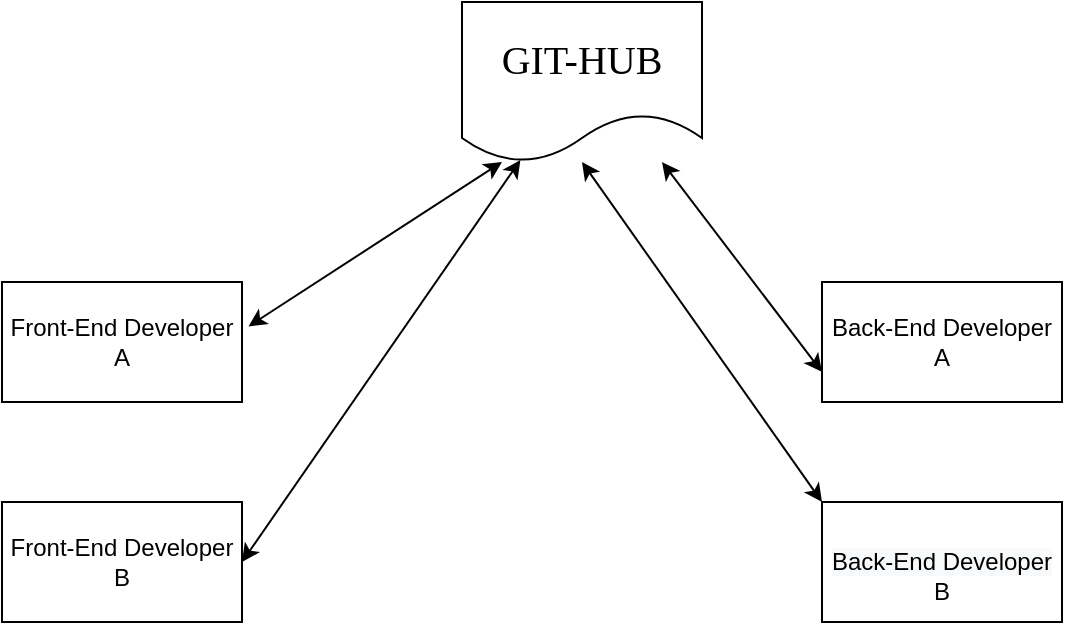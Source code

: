 <mxfile version="20.6.0" type="github"><diagram id="760HuIhLtl2m0aTvmEao" name="Page-1"><mxGraphModel dx="1038" dy="579" grid="1" gridSize="10" guides="1" tooltips="1" connect="1" arrows="1" fold="1" page="1" pageScale="1" pageWidth="827" pageHeight="1169" math="0" shadow="0"><root><mxCell id="0"/><mxCell id="1" parent="0"/><mxCell id="4Xa4DP_FWYMjKSCY34Gr-1" value="Front-End Developer A" style="rounded=0;whiteSpace=wrap;html=1;" vertex="1" parent="1"><mxGeometry x="110" y="180" width="120" height="60" as="geometry"/></mxCell><mxCell id="4Xa4DP_FWYMjKSCY34Gr-3" value="Front-End Developer B" style="rounded=0;whiteSpace=wrap;html=1;" vertex="1" parent="1"><mxGeometry x="110" y="290" width="120" height="60" as="geometry"/></mxCell><mxCell id="4Xa4DP_FWYMjKSCY34Gr-4" value="Back-End Developer&lt;br&gt;A" style="rounded=0;whiteSpace=wrap;html=1;" vertex="1" parent="1"><mxGeometry x="520" y="180" width="120" height="60" as="geometry"/></mxCell><mxCell id="4Xa4DP_FWYMjKSCY34Gr-5" value="&lt;br&gt;&lt;span style=&quot;color: rgb(0, 0, 0); font-family: Helvetica; font-size: 12px; font-style: normal; font-variant-ligatures: normal; font-variant-caps: normal; font-weight: 400; letter-spacing: normal; orphans: 2; text-align: center; text-indent: 0px; text-transform: none; widows: 2; word-spacing: 0px; -webkit-text-stroke-width: 0px; background-color: rgb(248, 249, 250); text-decoration-thickness: initial; text-decoration-style: initial; text-decoration-color: initial; float: none; display: inline !important;&quot;&gt;Back-End Developer&lt;br&gt;&lt;/span&gt;B" style="rounded=0;whiteSpace=wrap;html=1;" vertex="1" parent="1"><mxGeometry x="520" y="290" width="120" height="60" as="geometry"/></mxCell><mxCell id="4Xa4DP_FWYMjKSCY34Gr-8" value="" style="endArrow=classic;startArrow=classic;html=1;rounded=0;exitX=1.027;exitY=0.37;exitDx=0;exitDy=0;exitPerimeter=0;" edge="1" parent="1" source="4Xa4DP_FWYMjKSCY34Gr-1"><mxGeometry width="50" height="50" relative="1" as="geometry"><mxPoint x="250" y="200" as="sourcePoint"/><mxPoint x="360" y="120" as="targetPoint"/></mxGeometry></mxCell><mxCell id="4Xa4DP_FWYMjKSCY34Gr-9" value="" style="endArrow=classic;startArrow=classic;html=1;rounded=0;entryX=0.115;entryY=0.988;entryDx=0;entryDy=0;entryPerimeter=0;" edge="1" parent="1"><mxGeometry width="50" height="50" relative="1" as="geometry"><mxPoint x="230" y="320" as="sourcePoint"/><mxPoint x="369.2" y="119.04" as="targetPoint"/></mxGeometry></mxCell><mxCell id="4Xa4DP_FWYMjKSCY34Gr-10" value="" style="endArrow=classic;startArrow=classic;html=1;rounded=0;exitX=0.5;exitY=1;exitDx=0;exitDy=0;" edge="1" parent="1"><mxGeometry width="50" height="50" relative="1" as="geometry"><mxPoint x="400" y="120" as="sourcePoint"/><mxPoint x="520" y="290" as="targetPoint"/></mxGeometry></mxCell><mxCell id="4Xa4DP_FWYMjKSCY34Gr-11" value="" style="endArrow=classic;startArrow=classic;html=1;rounded=0;entryX=0;entryY=0.75;entryDx=0;entryDy=0;exitX=1;exitY=1;exitDx=0;exitDy=0;" edge="1" parent="1" target="4Xa4DP_FWYMjKSCY34Gr-4"><mxGeometry width="50" height="50" relative="1" as="geometry"><mxPoint x="440" y="120" as="sourcePoint"/><mxPoint x="494" y="190" as="targetPoint"/></mxGeometry></mxCell><mxCell id="4Xa4DP_FWYMjKSCY34Gr-13" value="GIT-HUB" style="shape=document;whiteSpace=wrap;html=1;boundedLbl=1;fontFamily=Times New Roman;fontSize=20;" vertex="1" parent="1"><mxGeometry x="340" y="40" width="120" height="80" as="geometry"/></mxCell></root></mxGraphModel></diagram></mxfile>